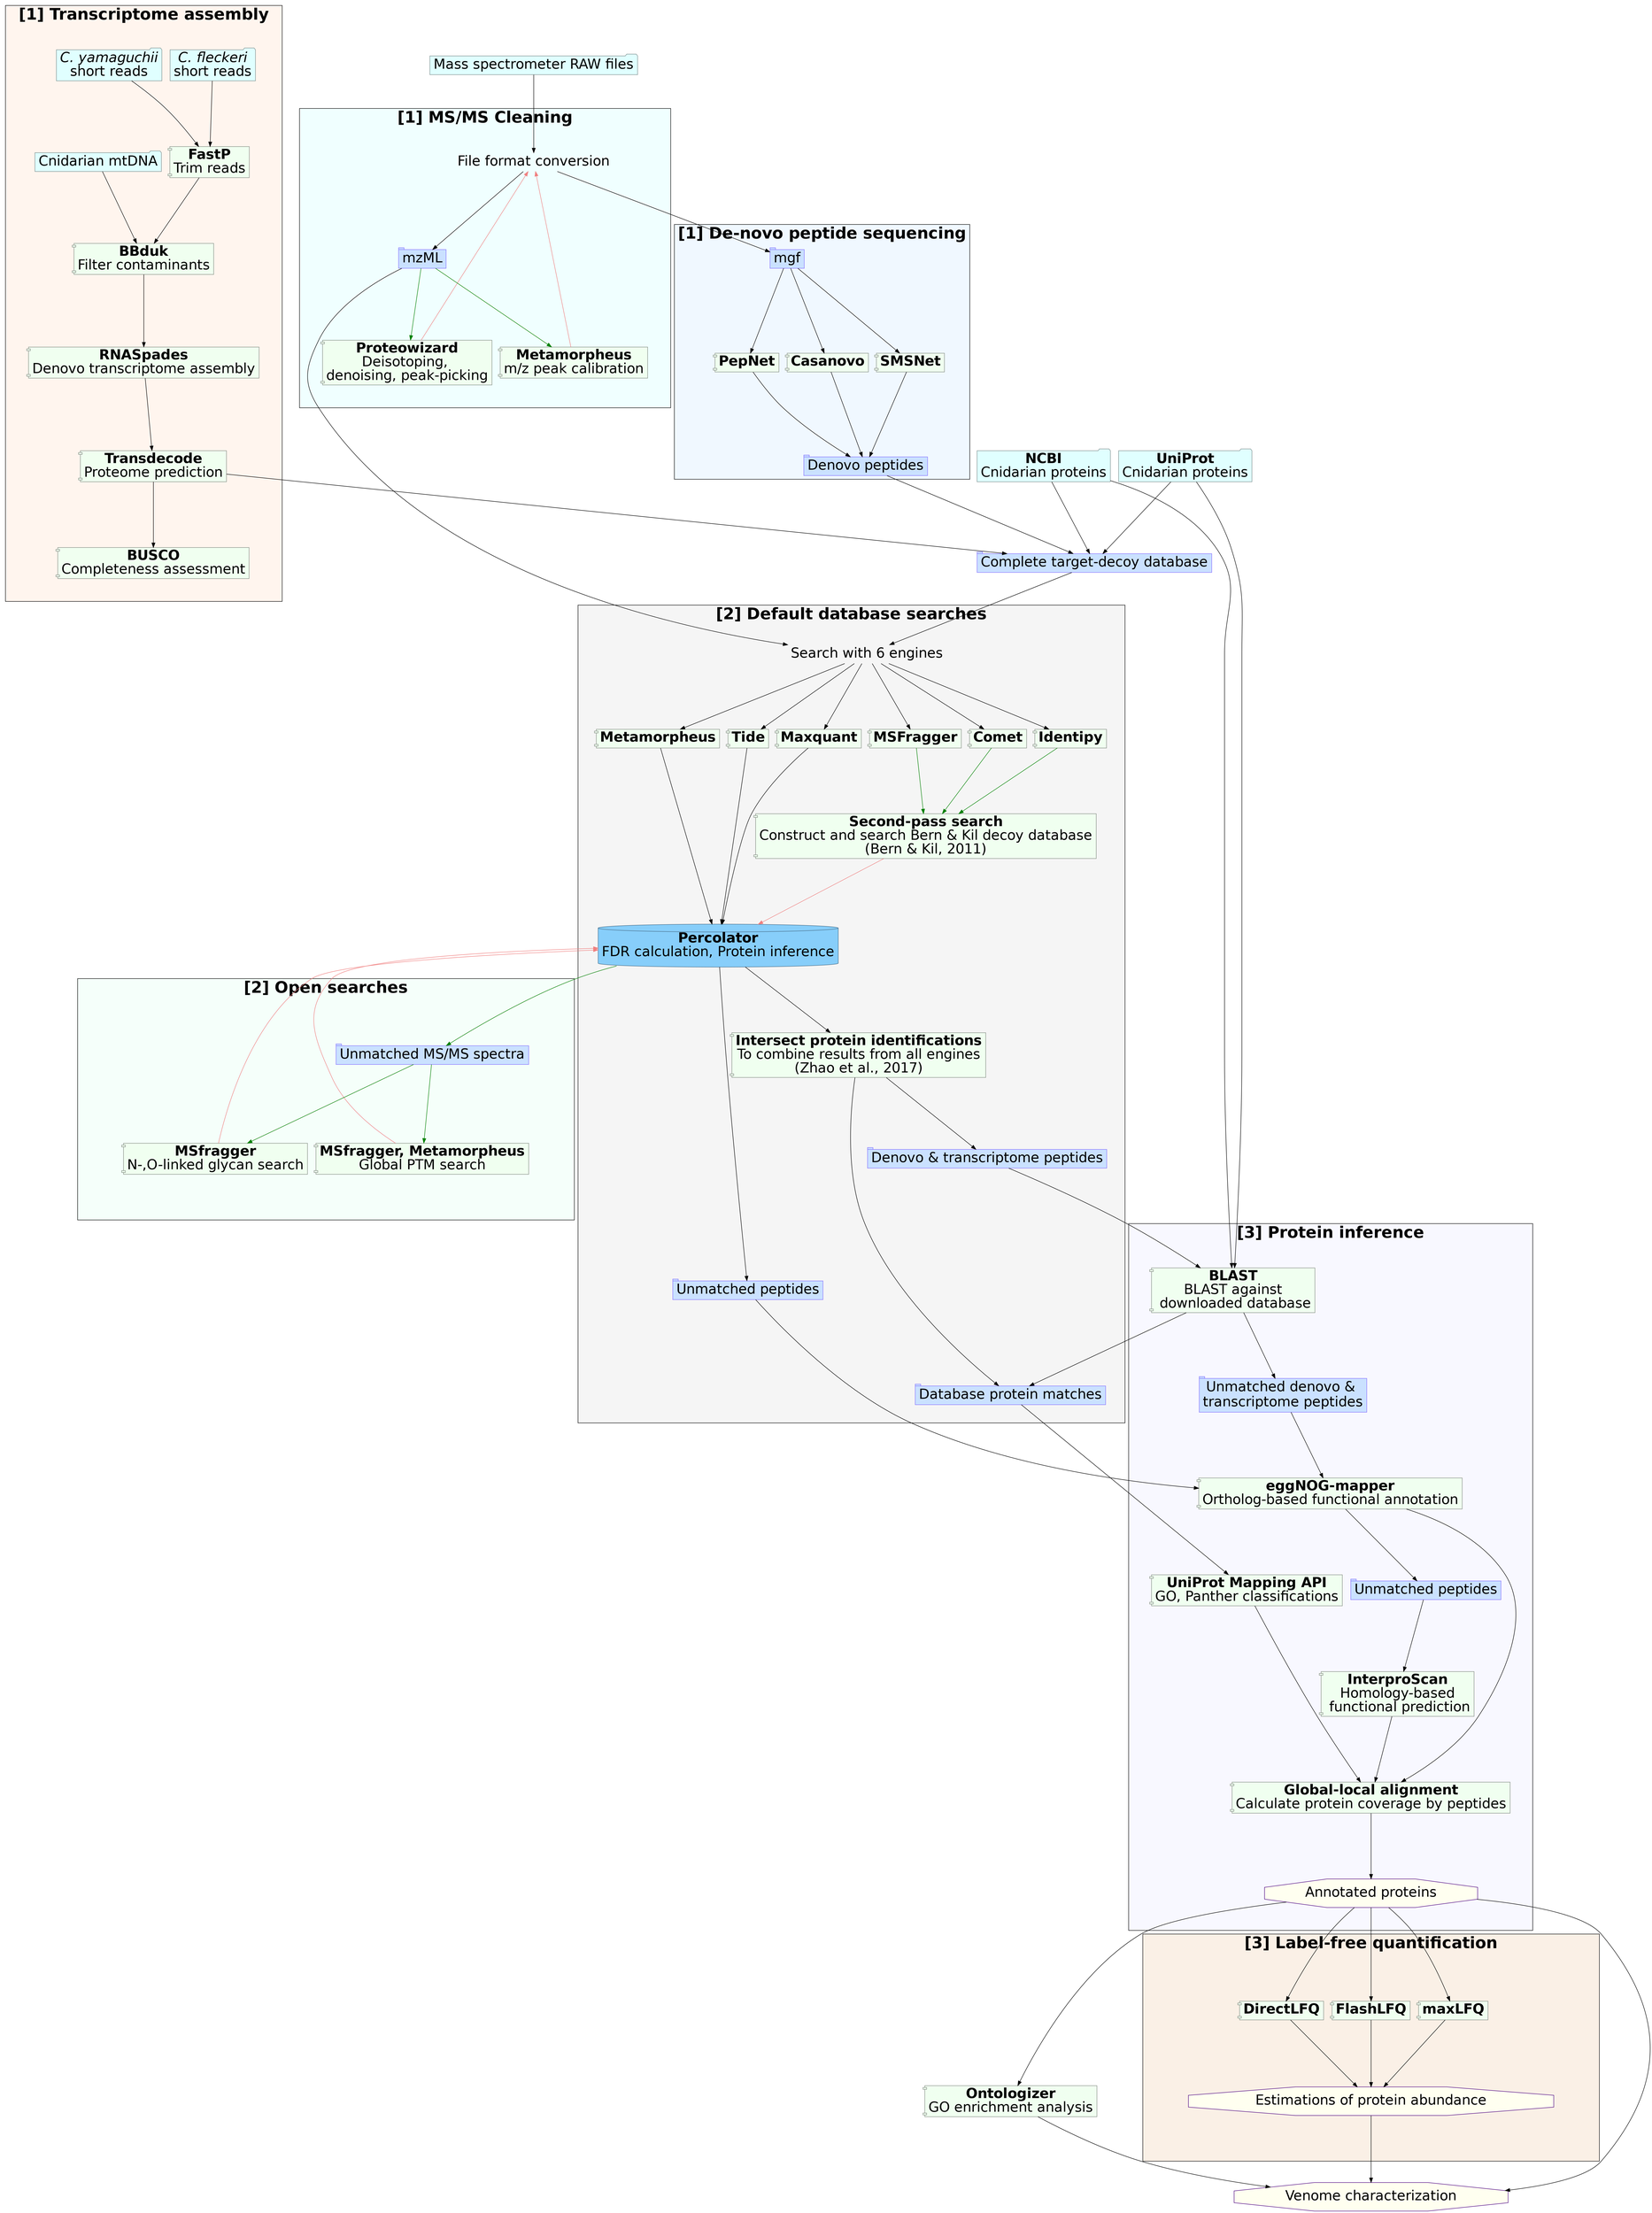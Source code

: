digraph boxes_and_circles {
    ranksep = 2;
    graph [style = invis; fontname = "Helvetica";];
    newrank = true;
    node [fontname = "Helvetica"; fontsize = 30; style = filled;];
    
    node [shape = folder; color = lightcyan4; fillcolor = lightcyan;];
    rawRNA1;
    rawRNA2;
    mtdna;
    raw;
    unip;
    ncbi;
    
    node [shape = component; color = honeydew4; fillcolor = honeydew1;];
    fp;
    bbduk;
    spades;
    tdc;
    busco;
    sms;
    pepnet;
    csnv;
    intersect;
    api;
    interpro;
    wiz;
    meta;
    tide;
    mq;
    idpy;
    msfrag;
    comet;
    dlfq;
    maxLFQ;
    flfq;
    bk_decoy;
    cov;
    blast;
    glyco;
    ptm;
    eggnog;
    onto;
    meta_calibrate;
    
    node [shape = tab; color = lightslateblue; fillcolor = lightsteelblue1;];
    denovo;
    mgf;
    mzML;
    conf;
    decoy_db;
    other;
    unmatched;
    u_other;
    unmsms;
    unmatched_eggnog;
    
    node [shape = octagon; color = indigo; fillcolor = ivory;];
    quant;
    func;
    final;
    
    node [shape = plaintext; fillcolor = none;];
    thermoparse;
    
    subgraph cluster_rna {
        fontsize = "35";
        margin = 50;
        style = filled;
        fillcolor = seashell;
        label = <<b>[1] Transcriptome assembly</b>>;
        rawRNA1 [label = <<i>C. fleckeri</i><br/>short reads>;];
        rawRNA2 [label = <<i>C. yamaguchii</i><br/>short reads>;];
        mtdna [label = "Cnidarian mtDNA";];
        mtdna -> bbduk;
        {rawRNA1 rawRNA2} -> fp;
        fp [label = <<b>FastP</b><br/>Trim reads>;];
        bbduk -> spades;
        fp -> bbduk;
        spades [label = <<b>RNASpades</b><br/>Denovo transcriptome assembly>;];
        bbduk [label = <<b>BBduk</b><br/>Filter contaminants>;];
        spades -> tdc;
        tdc -> busco;
        busco [label = <<b>BUSCO</b><br/>Completeness assessment>;];
        tdc [label = <<b>Transdecode</b><br/>Proteome prediction>;];
    }
    
    subgraph cluster_db {
        decoy_db [label = <Complete target-decoy database>;];
        ncbi [label = <<b>NCBI</b><br/>Cnidarian proteins>;];
        unip [label = <<b>UniProt</b><br/>Cnidarian proteins>;];
        {unip ncbi tdc} -> decoy_db;
    }
    raw [label = <Mass spectrometer RAW files>;];
    thermoparse -> mzML;
    
    subgraph cluster_pre {
        fontsize = "35";
        label = <<b>[1] MS/MS Cleaning</b>>;
        style = filled;
        fillcolor = azure;
        margin = 50;
        mzML -> {wiz meta_calibrate} [color = webgreen;];
        {wiz meta_calibrate} -> thermoparse [color = lightcoral;];
        meta_calibrate [label = <<b>Metamorpheus</b><br/>m/z peak calibration>;];
        wiz [label = <<b>Proteowizard</b><br/>Deisotoping, <br/>denoising, peak-picking>;];
    }
    raw -> thermoparse;
    
    subgraph cluster_denovo {
        fontsize = "35";
        label = <<b>[1] De-novo peptide sequencing</b>>;
        style = filled;
        fillcolor = aliceblue;
        thermoparse [label = <File format conversion>;];
        sms [label = <<b>SMSNet</b>>;];
        pepnet [label = <<b>PepNet</b>>;];
        csnv [label = <<b>Casanovo</b>>;];
        denovo [label = <Denovo peptides>;];
        thermoparse -> mgf -> {csnv sms pepnet} -> denovo;
    }
    denovo -> decoy_db;
    
    subgraph cluster_search {
        fontsize = "35";
        label = <<b>[2] Default database searches</b>>;
        margin = 40;
        style = filled;
        fillcolor = whitesmoke;
        {decoy_db mzML} -> search;
        search [label = "Search with 6 engines";shape = plaintext;fillcolor = invis;];
        node [shape = component;];
        search -> {comet mq idpy msfrag meta tide};
        comet [label = <<b>Comet</b>>;];
        idpy [label = <<b>Identipy</b>>;];
        meta [label = <<b>Metamorpheus</b>>;];
        mq [label = <<b>Maxquant</b>>;];
        tide [label = <<b>Tide</b>>;];
        msfrag [label = <<b>MSFragger</b>>;];
        subgraph {
            rank = same;
            mq;
            meta;
            tide;
            comet;
            idpy;
            msfrag;
        }
        {mq meta tide} -> perc;
        {comet idpy msfrag} -> bk_decoy [color = webgreen;];
        bk_decoy [label = <<b>Second-pass search</b><br/>Construct and search Bern &amp; Kil decoy database<br/>(Bern &amp; Kil, 2011)>;];
        perc [shape = cylinder;fillcolor = lightskyblue;label = <<b>Percolator</b><br/>FDR calculation, Protein inference>;color = skyblue4;];
        intersect [label = <<b>Intersect protein identifications</b><br/>To combine results from all engines<br/>(Zhao et al., 2017)>;];
        bk_decoy -> perc [color = lightcoral;];
        perc -> unmatched;
        perc -> intersect;
        intersect -> other;
        intersect -> conf;
    }
    
    subgraph cluster_open {
        fontsize = "35";
        margin = 100;
        style = filled;
        fillcolor = mintcream;
        label = <<b>[2] Open searches</b>>;
        glyco [label = <<b>MSfragger</b><br/>N-,O-linked glycan search>;];
        ptm [label = <<b>MSfragger, Metamorpheus</b><br/>Global PTM search>;];
        {glyco ptm} -> perc [color = lightcoral;];
        unmsms [label = <Unmatched MS/MS spectra>;];
        unmsms -> {glyco ptm} [color = webgreen;];
    }
    
    subgraph cluster_combine {
        fontsize = "35";
        margin = 50;
        style = filled;
        fillcolor = ghostwhite;
        label = <<b>[3] Protein inference</b>>;
        conf [label = <Database protein matches>;];
        {unip ncbi} -> blast;
        blast -> conf;
        conf -> api;
        api [label = <<b>UniProt Mapping API</b><br/>GO, Panther classifications>;];
        unmatched [label = <Unmatched peptides>;];
        other [label = <Denovo &amp; transcriptome peptides>;];
        eggnog [label = <<b>eggNOG-mapper</b><br/>Ortholog-based functional annotation>;];
        unmatched -> eggnog;
        other -> blast -> u_other;
        
        blast [label = <<b>BLAST</b><br/>BLAST against<br/> downloaded database>;];
        u_other [label = <Unmatched denovo &amp; <br/>transcriptome peptides>;];
        unmatched_eggnog [label = <Unmatched peptides>;];
        interpro [label = <<b>InterproScan</b><br/>Homology-based<br/> functional prediction>;];
        func [label = <Annotated proteins>;];
        cov [label = <<b>Global-local alignment</b><br/>Calculate protein coverage by peptides>;];
        
        u_other -> eggnog -> unmatched_eggnog;
        unmatched_eggnog -> interpro;
        {interpro api} -> cov;
        eggnog -> cov;
        cov -> func;
    }
    perc -> unmsms [color = webgreen; weight = 2;];
    
    
    subgraph cluster_quant {
        fontsize = "35";
        style = filled;
        fillcolor = linen;
        label = <<b>[3] Label-free quantification</b>>;
        margin = 100;
        func -> {maxLFQ dlfq flfq};
        {maxLFQ dlfq flfq} -> quant;
        maxLFQ [label = <<b>maxLFQ</b>>;];
        dlfq [label = <<b>DirectLFQ</b>>;];
        flfq [label = <<b>FlashLFQ</b>>;];
        quant [label = <Estimations of protein abundance>;];
    }
    subgraph final {
        onto [label = <<b>Ontologizer</b><br/>GO enrichment analysis>;];
        final [label = <Venome characterization>;];
        
        style = invis;
        func -> onto -> final;
        func -> final;
        quant -> final;
    }
}
